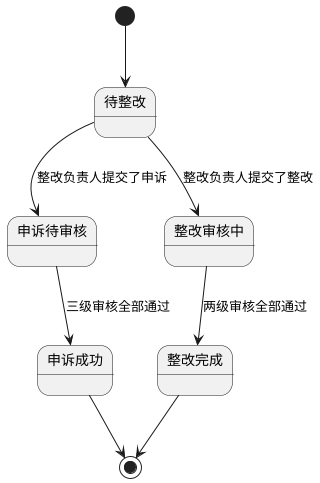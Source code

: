 ' 参考： https://plantuml.com/zh/state-diagram
@startuml stateissue

[*] --> 待整改
待整改 --> 申诉待审核 : 整改负责人提交了申诉
申诉待审核 --> 申诉成功 : 三级审核全部通过
待整改 --> 整改审核中 : 整改负责人提交了整改
整改审核中 --> 整改完成 : 两级审核全部通过
申诉成功 --> [*]
整改完成 --> [*]

@enduml